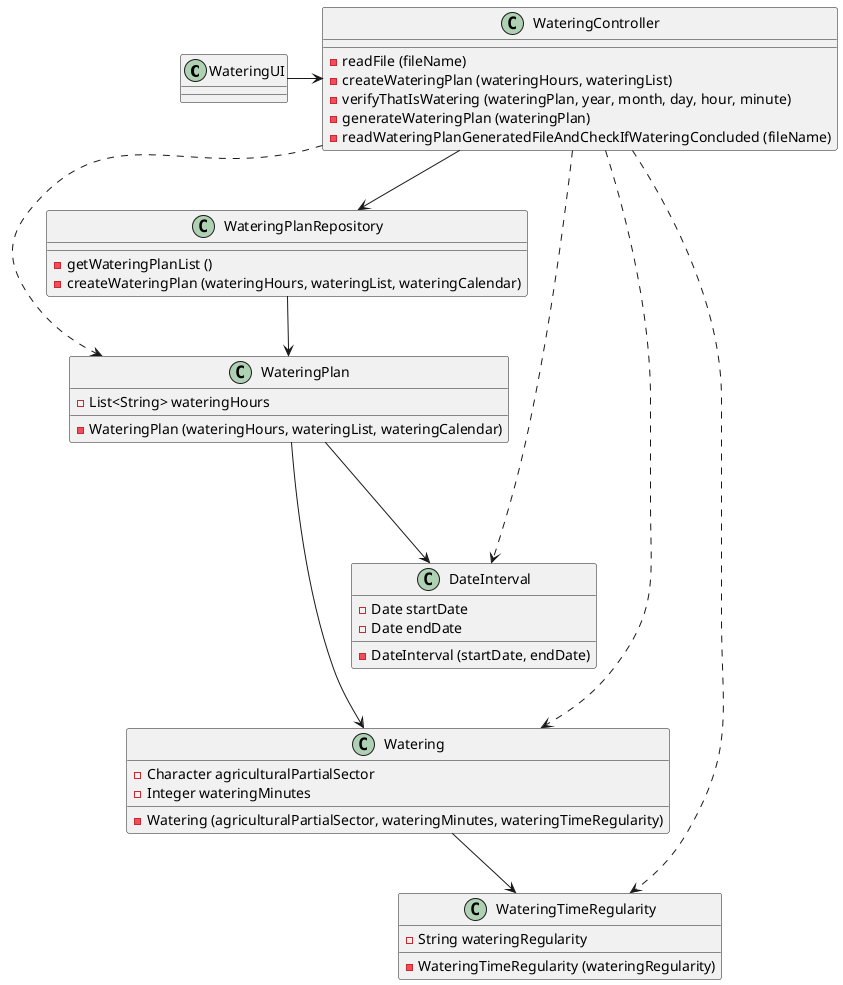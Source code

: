 @startuml
'https://plantuml.com/class-diagram

class WateringUI{
}
class WateringController {
    - readFile (fileName)
    - createWateringPlan (wateringHours, wateringList)
    - verifyThatIsWatering (wateringPlan, year, month, day, hour, minute)
    - generateWateringPlan (wateringPlan)
    - readWateringPlanGeneratedFileAndCheckIfWateringConcluded (fileName)
}

class WateringPlanRepository{
    - getWateringPlanList ()
    - createWateringPlan (wateringHours, wateringList, wateringCalendar)
}

class WateringPlan{
    - List<String> wateringHours
    - WateringPlan (wateringHours, wateringList, wateringCalendar)
}

class Watering{
    - Character agriculturalPartialSector
    - Integer wateringMinutes
    - Watering (agriculturalPartialSector, wateringMinutes, wateringTimeRegularity)
}

class DateInterval{
    - Date startDate
    - Date endDate
    - DateInterval (startDate, endDate)
}

class WateringTimeRegularity {
    - String wateringRegularity
    - WateringTimeRegularity (wateringRegularity)
}

WateringUI -> WateringController
WateringController -> WateringPlanRepository
WateringPlanRepository --> WateringPlan
WateringPlan ----> Watering
WateringPlan ---> DateInterval
Watering --> WateringTimeRegularity
WateringController --.> WateringPlan
WateringController --.> Watering
WateringController --.> DateInterval
WateringController --.> WateringTimeRegularity

@enduml